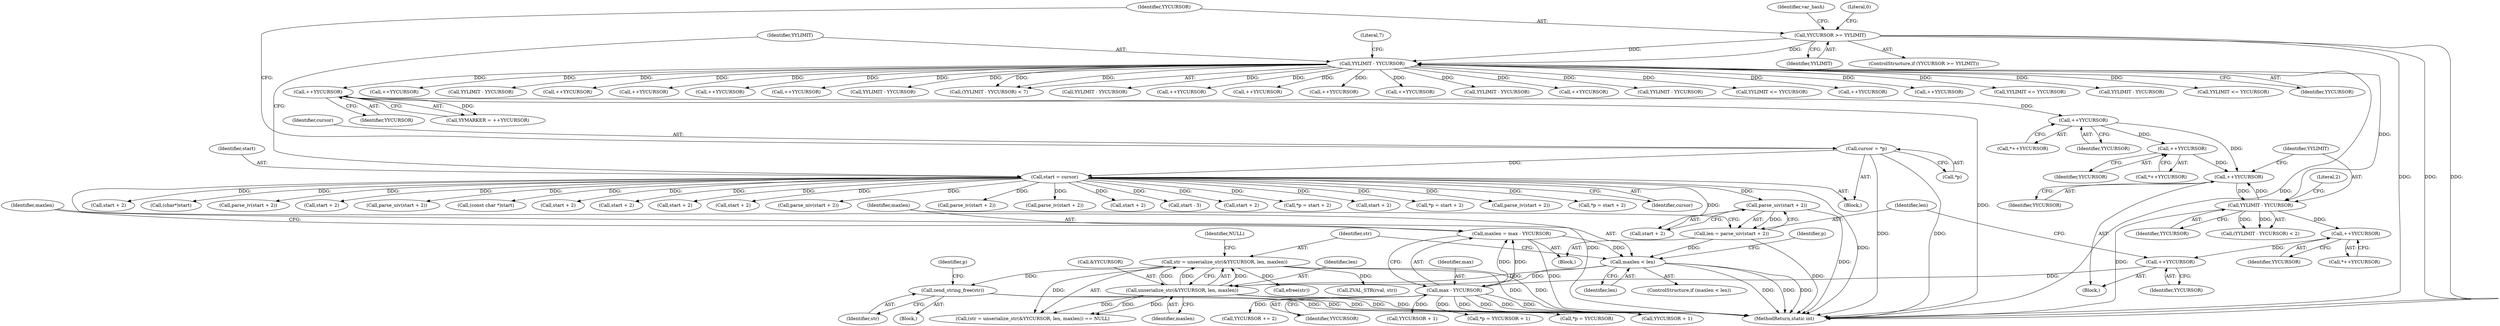 digraph "0_php-src_1a23ebc1fff59bf480ca92963b36eba5c1b904c4@API" {
"1002091" [label="(Call,zend_string_free(str))"];
"1002074" [label="(Call,str = unserialize_str(&YYCURSOR, len, maxlen))"];
"1002076" [label="(Call,unserialize_str(&YYCURSOR, len, maxlen))"];
"1002060" [label="(Call,maxlen < len)"];
"1002054" [label="(Call,maxlen = max - YYCURSOR)"];
"1002056" [label="(Call,max - YYCURSOR)"];
"1002042" [label="(Call,++YYCURSOR)"];
"1001317" [label="(Call,++YYCURSOR)"];
"1000802" [label="(Call,YYLIMIT - YYCURSOR)"];
"1000152" [label="(Call,YYLIMIT - YYCURSOR)"];
"1000125" [label="(Call,YYCURSOR >= YYLIMIT)"];
"1000798" [label="(Call,++YYCURSOR)"];
"1000785" [label="(Call,++YYCURSOR)"];
"1000438" [label="(Call,++YYCURSOR)"];
"1000245" [label="(Call,++YYCURSOR)"];
"1002048" [label="(Call,len = parse_uiv(start + 2))"];
"1002050" [label="(Call,parse_uiv(start + 2))"];
"1000144" [label="(Call,start = cursor)"];
"1000120" [label="(Call,cursor = *p)"];
"1002049" [label="(Identifier,len)"];
"1001604" [label="(Call,start + 2)"];
"1002398" [label="(Call,(char*)start)"];
"1000273" [label="(Call,++YYCURSOR)"];
"1002136" [label="(Call,parse_iv(start + 2))"];
"1002112" [label="(Call,YYCURSOR + 1)"];
"1001115" [label="(Call,YYLIMIT - YYCURSOR)"];
"1000439" [label="(Identifier,YYCURSOR)"];
"1002066" [label="(Identifier,p)"];
"1000205" [label="(Call,++YYCURSOR)"];
"1000803" [label="(Identifier,YYLIMIT)"];
"1002107" [label="(Call,efree(str))"];
"1000125" [label="(Call,YYCURSOR >= YYLIMIT)"];
"1001348" [label="(Call,start + 2)"];
"1002044" [label="(Block,)"];
"1000231" [label="(Call,++YYCURSOR)"];
"1000133" [label="(Identifier,var_hash)"];
"1002117" [label="(Call,YYCURSOR += 2)"];
"1002058" [label="(Identifier,YYCURSOR)"];
"1000287" [label="(Call,++YYCURSOR)"];
"1002090" [label="(Block,)"];
"1002102" [label="(Call,YYCURSOR + 1)"];
"1000785" [label="(Call,++YYCURSOR)"];
"1002079" [label="(Identifier,len)"];
"1000352" [label="(Call,++YYCURSOR)"];
"1002298" [label="(Call,parse_uiv(start + 2))"];
"1002055" [label="(Identifier,maxlen)"];
"1001422" [label="(Call,(const char *)start)"];
"1001358" [label="(Call,YYLIMIT - YYCURSOR)"];
"1000801" [label="(Call,(YYLIMIT - YYCURSOR) < 2)"];
"1000127" [label="(Identifier,YYLIMIT)"];
"1000151" [label="(Call,(YYLIMIT - YYCURSOR) < 7)"];
"1000121" [label="(Identifier,cursor)"];
"1000960" [label="(Call,YYLIMIT - YYCURSOR)"];
"1001263" [label="(Call,start + 2)"];
"1002076" [label="(Call,unserialize_str(&YYCURSOR, len, maxlen))"];
"1002091" [label="(Call,zend_string_free(str))"];
"1002080" [label="(Identifier,maxlen)"];
"1000343" [label="(Call,++YYCURSOR)"];
"1000246" [label="(Identifier,YYCURSOR)"];
"1001723" [label="(Call,start + 2)"];
"1002067" [label="(Call,start + 2)"];
"1002051" [label="(Call,start + 2)"];
"1000111" [label="(Block,)"];
"1002081" [label="(Identifier,NULL)"];
"1000217" [label="(Call,++YYCURSOR)"];
"1002315" [label="(Call,start + 2)"];
"1002043" [label="(Identifier,YYCURSOR)"];
"1001702" [label="(Call,parse_uiv(start + 2))"];
"1001603" [label="(Call,parse_iv(start + 2))"];
"1001316" [label="(Call,*++YYCURSOR)"];
"1001262" [label="(Call,parse_iv(start + 2))"];
"1000243" [label="(Call,YYMARKER = ++YYCURSOR)"];
"1002299" [label="(Call,start + 2)"];
"1000437" [label="(Call,*++YYCURSOR)"];
"1002056" [label="(Call,max - YYCURSOR)"];
"1000147" [label="(Block,)"];
"1002073" [label="(Call,(str = unserialize_str(&YYCURSOR, len, maxlen)) == NULL)"];
"1002109" [label="(Call,*p = YYCURSOR + 1)"];
"1002447" [label="(MethodReturn,static int)"];
"1001317" [label="(Call,++YYCURSOR)"];
"1000301" [label="(Call,++YYCURSOR)"];
"1000804" [label="(Identifier,YYCURSOR)"];
"1000144" [label="(Call,start = cursor)"];
"1000193" [label="(Call,++YYCURSOR)"];
"1000705" [label="(Call,YYLIMIT - YYCURSOR)"];
"1000124" [label="(ControlStructure,if (YYCURSOR >= YYLIMIT))"];
"1001497" [label="(Call,start - 3)"];
"1000329" [label="(Call,++YYCURSOR)"];
"1002137" [label="(Call,start + 2)"];
"1002092" [label="(Identifier,str)"];
"1002074" [label="(Call,str = unserialize_str(&YYCURSOR, len, maxlen))"];
"1001720" [label="(Call,*p = start + 2)"];
"1002054" [label="(Call,maxlen = max - YYCURSOR)"];
"1000120" [label="(Call,cursor = *p)"];
"1001703" [label="(Call,start + 2)"];
"1002312" [label="(Call,*p = start + 2)"];
"1000122" [label="(Call,*p)"];
"1001318" [label="(Identifier,YYCURSOR)"];
"1000145" [label="(Identifier,start)"];
"1000799" [label="(Identifier,YYCURSOR)"];
"1002042" [label="(Call,++YYCURSOR)"];
"1000153" [label="(Identifier,YYLIMIT)"];
"1000245" [label="(Call,++YYCURSOR)"];
"1000784" [label="(Call,*++YYCURSOR)"];
"1002062" [label="(Identifier,len)"];
"1002075" [label="(Identifier,str)"];
"1001207" [label="(Call,YYLIMIT - YYCURSOR)"];
"1001347" [label="(Call,parse_iv(start + 2))"];
"1002061" [label="(Identifier,maxlen)"];
"1002050" [label="(Call,parse_uiv(start + 2))"];
"1000802" [label="(Call,YYLIMIT - YYCURSOR)"];
"1000155" [label="(Literal,7)"];
"1001161" [label="(Call,YYLIMIT <= YYCURSOR)"];
"1000438" [label="(Call,++YYCURSOR)"];
"1002077" [label="(Call,&YYCURSOR)"];
"1000126" [label="(Identifier,YYCURSOR)"];
"1002124" [label="(Call,ZVAL_STR(rval, str))"];
"1002060" [label="(Call,maxlen < len)"];
"1000315" [label="(Call,++YYCURSOR)"];
"1000786" [label="(Identifier,YYCURSOR)"];
"1000798" [label="(Call,++YYCURSOR)"];
"1000152" [label="(Call,YYLIMIT - YYCURSOR)"];
"1002059" [label="(ControlStructure,if (maxlen < len))"];
"1000259" [label="(Call,++YYCURSOR)"];
"1002057" [label="(Identifier,max)"];
"1000756" [label="(Call,YYLIMIT <= YYCURSOR)"];
"1000805" [label="(Literal,2)"];
"1000849" [label="(Call,YYLIMIT - YYCURSOR)"];
"1002093" [label="(Call,*p = YYCURSOR)"];
"1002064" [label="(Call,*p = start + 2)"];
"1001069" [label="(Call,YYLIMIT <= YYCURSOR)"];
"1002048" [label="(Call,len = parse_uiv(start + 2))"];
"1000130" [label="(Literal,0)"];
"1000146" [label="(Identifier,cursor)"];
"1002095" [label="(Identifier,p)"];
"1000154" [label="(Identifier,YYCURSOR)"];
"1002091" -> "1002090"  [label="AST: "];
"1002091" -> "1002092"  [label="CFG: "];
"1002092" -> "1002091"  [label="AST: "];
"1002095" -> "1002091"  [label="CFG: "];
"1002091" -> "1002447"  [label="DDG: "];
"1002091" -> "1002447"  [label="DDG: "];
"1002074" -> "1002091"  [label="DDG: "];
"1002074" -> "1002073"  [label="AST: "];
"1002074" -> "1002076"  [label="CFG: "];
"1002075" -> "1002074"  [label="AST: "];
"1002076" -> "1002074"  [label="AST: "];
"1002081" -> "1002074"  [label="CFG: "];
"1002074" -> "1002447"  [label="DDG: "];
"1002074" -> "1002447"  [label="DDG: "];
"1002074" -> "1002073"  [label="DDG: "];
"1002076" -> "1002074"  [label="DDG: "];
"1002076" -> "1002074"  [label="DDG: "];
"1002076" -> "1002074"  [label="DDG: "];
"1002074" -> "1002107"  [label="DDG: "];
"1002074" -> "1002124"  [label="DDG: "];
"1002076" -> "1002080"  [label="CFG: "];
"1002077" -> "1002076"  [label="AST: "];
"1002079" -> "1002076"  [label="AST: "];
"1002080" -> "1002076"  [label="AST: "];
"1002076" -> "1002447"  [label="DDG: "];
"1002076" -> "1002447"  [label="DDG: "];
"1002076" -> "1002447"  [label="DDG: "];
"1002076" -> "1002073"  [label="DDG: "];
"1002076" -> "1002073"  [label="DDG: "];
"1002076" -> "1002073"  [label="DDG: "];
"1002060" -> "1002076"  [label="DDG: "];
"1002060" -> "1002076"  [label="DDG: "];
"1002060" -> "1002059"  [label="AST: "];
"1002060" -> "1002062"  [label="CFG: "];
"1002061" -> "1002060"  [label="AST: "];
"1002062" -> "1002060"  [label="AST: "];
"1002066" -> "1002060"  [label="CFG: "];
"1002075" -> "1002060"  [label="CFG: "];
"1002060" -> "1002447"  [label="DDG: "];
"1002060" -> "1002447"  [label="DDG: "];
"1002060" -> "1002447"  [label="DDG: "];
"1002054" -> "1002060"  [label="DDG: "];
"1002048" -> "1002060"  [label="DDG: "];
"1002054" -> "1002044"  [label="AST: "];
"1002054" -> "1002056"  [label="CFG: "];
"1002055" -> "1002054"  [label="AST: "];
"1002056" -> "1002054"  [label="AST: "];
"1002061" -> "1002054"  [label="CFG: "];
"1002054" -> "1002447"  [label="DDG: "];
"1002056" -> "1002054"  [label="DDG: "];
"1002056" -> "1002054"  [label="DDG: "];
"1002056" -> "1002058"  [label="CFG: "];
"1002057" -> "1002056"  [label="AST: "];
"1002058" -> "1002056"  [label="AST: "];
"1002056" -> "1002447"  [label="DDG: "];
"1002056" -> "1002447"  [label="DDG: "];
"1002042" -> "1002056"  [label="DDG: "];
"1002056" -> "1002093"  [label="DDG: "];
"1002056" -> "1002102"  [label="DDG: "];
"1002056" -> "1002109"  [label="DDG: "];
"1002056" -> "1002112"  [label="DDG: "];
"1002056" -> "1002117"  [label="DDG: "];
"1002042" -> "1000147"  [label="AST: "];
"1002042" -> "1002043"  [label="CFG: "];
"1002043" -> "1002042"  [label="AST: "];
"1002049" -> "1002042"  [label="CFG: "];
"1001317" -> "1002042"  [label="DDG: "];
"1001317" -> "1001316"  [label="AST: "];
"1001317" -> "1001318"  [label="CFG: "];
"1001318" -> "1001317"  [label="AST: "];
"1001316" -> "1001317"  [label="CFG: "];
"1000802" -> "1001317"  [label="DDG: "];
"1000802" -> "1000801"  [label="AST: "];
"1000802" -> "1000804"  [label="CFG: "];
"1000803" -> "1000802"  [label="AST: "];
"1000804" -> "1000802"  [label="AST: "];
"1000805" -> "1000802"  [label="CFG: "];
"1000802" -> "1002447"  [label="DDG: "];
"1000802" -> "1000798"  [label="DDG: "];
"1000802" -> "1000801"  [label="DDG: "];
"1000802" -> "1000801"  [label="DDG: "];
"1000152" -> "1000802"  [label="DDG: "];
"1000798" -> "1000802"  [label="DDG: "];
"1000152" -> "1000151"  [label="AST: "];
"1000152" -> "1000154"  [label="CFG: "];
"1000153" -> "1000152"  [label="AST: "];
"1000154" -> "1000152"  [label="AST: "];
"1000155" -> "1000152"  [label="CFG: "];
"1000152" -> "1002447"  [label="DDG: "];
"1000152" -> "1000151"  [label="DDG: "];
"1000152" -> "1000151"  [label="DDG: "];
"1000125" -> "1000152"  [label="DDG: "];
"1000125" -> "1000152"  [label="DDG: "];
"1000152" -> "1000193"  [label="DDG: "];
"1000152" -> "1000205"  [label="DDG: "];
"1000152" -> "1000217"  [label="DDG: "];
"1000152" -> "1000231"  [label="DDG: "];
"1000152" -> "1000245"  [label="DDG: "];
"1000152" -> "1000259"  [label="DDG: "];
"1000152" -> "1000273"  [label="DDG: "];
"1000152" -> "1000287"  [label="DDG: "];
"1000152" -> "1000301"  [label="DDG: "];
"1000152" -> "1000315"  [label="DDG: "];
"1000152" -> "1000329"  [label="DDG: "];
"1000152" -> "1000343"  [label="DDG: "];
"1000152" -> "1000352"  [label="DDG: "];
"1000152" -> "1000705"  [label="DDG: "];
"1000152" -> "1000756"  [label="DDG: "];
"1000152" -> "1000849"  [label="DDG: "];
"1000152" -> "1000960"  [label="DDG: "];
"1000152" -> "1001069"  [label="DDG: "];
"1000152" -> "1001115"  [label="DDG: "];
"1000152" -> "1001161"  [label="DDG: "];
"1000152" -> "1001207"  [label="DDG: "];
"1000152" -> "1001358"  [label="DDG: "];
"1000125" -> "1000124"  [label="AST: "];
"1000125" -> "1000127"  [label="CFG: "];
"1000126" -> "1000125"  [label="AST: "];
"1000127" -> "1000125"  [label="AST: "];
"1000130" -> "1000125"  [label="CFG: "];
"1000133" -> "1000125"  [label="CFG: "];
"1000125" -> "1002447"  [label="DDG: "];
"1000125" -> "1002447"  [label="DDG: "];
"1000125" -> "1002447"  [label="DDG: "];
"1000798" -> "1000147"  [label="AST: "];
"1000798" -> "1000799"  [label="CFG: "];
"1000799" -> "1000798"  [label="AST: "];
"1000803" -> "1000798"  [label="CFG: "];
"1000785" -> "1000798"  [label="DDG: "];
"1000438" -> "1000798"  [label="DDG: "];
"1000785" -> "1000784"  [label="AST: "];
"1000785" -> "1000786"  [label="CFG: "];
"1000786" -> "1000785"  [label="AST: "];
"1000784" -> "1000785"  [label="CFG: "];
"1000438" -> "1000785"  [label="DDG: "];
"1000438" -> "1000437"  [label="AST: "];
"1000438" -> "1000439"  [label="CFG: "];
"1000439" -> "1000438"  [label="AST: "];
"1000437" -> "1000438"  [label="CFG: "];
"1000245" -> "1000438"  [label="DDG: "];
"1000245" -> "1000243"  [label="AST: "];
"1000245" -> "1000246"  [label="CFG: "];
"1000246" -> "1000245"  [label="AST: "];
"1000243" -> "1000245"  [label="CFG: "];
"1000245" -> "1002447"  [label="DDG: "];
"1000245" -> "1000243"  [label="DDG: "];
"1002048" -> "1002044"  [label="AST: "];
"1002048" -> "1002050"  [label="CFG: "];
"1002049" -> "1002048"  [label="AST: "];
"1002050" -> "1002048"  [label="AST: "];
"1002055" -> "1002048"  [label="CFG: "];
"1002048" -> "1002447"  [label="DDG: "];
"1002050" -> "1002048"  [label="DDG: "];
"1002050" -> "1002051"  [label="CFG: "];
"1002051" -> "1002050"  [label="AST: "];
"1002050" -> "1002447"  [label="DDG: "];
"1000144" -> "1002050"  [label="DDG: "];
"1000144" -> "1000111"  [label="AST: "];
"1000144" -> "1000146"  [label="CFG: "];
"1000145" -> "1000144"  [label="AST: "];
"1000146" -> "1000144"  [label="AST: "];
"1000153" -> "1000144"  [label="CFG: "];
"1000144" -> "1002447"  [label="DDG: "];
"1000144" -> "1002447"  [label="DDG: "];
"1000120" -> "1000144"  [label="DDG: "];
"1000144" -> "1001262"  [label="DDG: "];
"1000144" -> "1001263"  [label="DDG: "];
"1000144" -> "1001347"  [label="DDG: "];
"1000144" -> "1001348"  [label="DDG: "];
"1000144" -> "1001422"  [label="DDG: "];
"1000144" -> "1001497"  [label="DDG: "];
"1000144" -> "1001603"  [label="DDG: "];
"1000144" -> "1001604"  [label="DDG: "];
"1000144" -> "1001702"  [label="DDG: "];
"1000144" -> "1001703"  [label="DDG: "];
"1000144" -> "1001720"  [label="DDG: "];
"1000144" -> "1001723"  [label="DDG: "];
"1000144" -> "1002051"  [label="DDG: "];
"1000144" -> "1002064"  [label="DDG: "];
"1000144" -> "1002067"  [label="DDG: "];
"1000144" -> "1002136"  [label="DDG: "];
"1000144" -> "1002137"  [label="DDG: "];
"1000144" -> "1002298"  [label="DDG: "];
"1000144" -> "1002299"  [label="DDG: "];
"1000144" -> "1002312"  [label="DDG: "];
"1000144" -> "1002315"  [label="DDG: "];
"1000144" -> "1002398"  [label="DDG: "];
"1000120" -> "1000111"  [label="AST: "];
"1000120" -> "1000122"  [label="CFG: "];
"1000121" -> "1000120"  [label="AST: "];
"1000122" -> "1000120"  [label="AST: "];
"1000126" -> "1000120"  [label="CFG: "];
"1000120" -> "1002447"  [label="DDG: "];
"1000120" -> "1002447"  [label="DDG: "];
}
